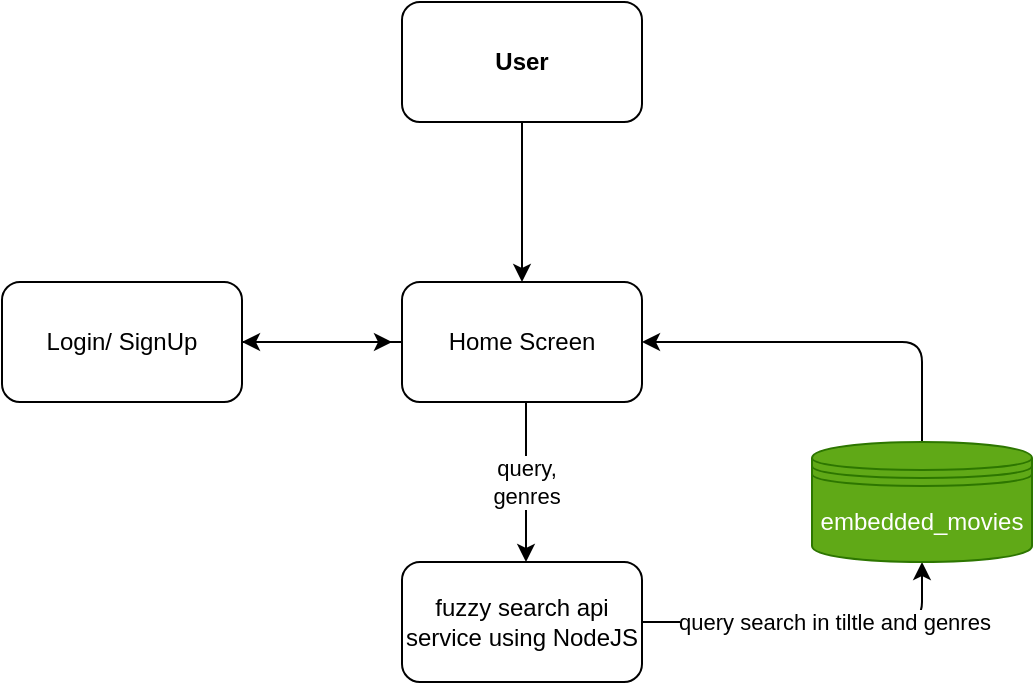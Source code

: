 <mxfile>
    <diagram id="a4jxM6A7qDoVoPyZPUmX" name="Page-1">
        <mxGraphModel dx="1124" dy="719" grid="1" gridSize="10" guides="1" tooltips="1" connect="1" arrows="1" fold="1" page="1" pageScale="1" pageWidth="850" pageHeight="1100" math="0" shadow="0">
            <root>
                <mxCell id="0"/>
                <mxCell id="1" parent="0"/>
                <mxCell id="2" value="" style="edgeStyle=none;html=1;" edge="1" parent="1" source="3" target="6">
                    <mxGeometry relative="1" as="geometry"/>
                </mxCell>
                <mxCell id="3" value="&lt;b&gt;User&lt;/b&gt;" style="rounded=1;whiteSpace=wrap;html=1;" vertex="1" parent="1">
                    <mxGeometry x="365" y="80" width="120" height="60" as="geometry"/>
                </mxCell>
                <mxCell id="4" value="" style="edgeStyle=none;html=1;" edge="1" parent="1" source="6" target="8">
                    <mxGeometry relative="1" as="geometry"/>
                </mxCell>
                <mxCell id="5" value="query,&lt;br&gt;genres" style="edgeStyle=none;html=1;" edge="1" parent="1">
                    <mxGeometry relative="1" as="geometry">
                        <mxPoint x="427" y="280" as="sourcePoint"/>
                        <mxPoint x="427" y="360.0" as="targetPoint"/>
                        <Array as="points">
                            <mxPoint x="427" y="320"/>
                        </Array>
                    </mxGeometry>
                </mxCell>
                <mxCell id="6" value="Home Screen" style="whiteSpace=wrap;html=1;rounded=1;" vertex="1" parent="1">
                    <mxGeometry x="365" y="220" width="120" height="60" as="geometry"/>
                </mxCell>
                <mxCell id="7" style="edgeStyle=none;html=1;" edge="1" parent="1" source="8">
                    <mxGeometry relative="1" as="geometry">
                        <mxPoint x="360" y="250" as="targetPoint"/>
                    </mxGeometry>
                </mxCell>
                <mxCell id="8" value="Login/ SignUp" style="whiteSpace=wrap;html=1;rounded=1;" vertex="1" parent="1">
                    <mxGeometry x="165" y="220" width="120" height="60" as="geometry"/>
                </mxCell>
                <mxCell id="9" style="edgeStyle=none;html=1;exitX=1;exitY=0.5;exitDx=0;exitDy=0;entryX=0.5;entryY=1;entryDx=0;entryDy=0;" edge="1" parent="1" source="11" target="13">
                    <mxGeometry relative="1" as="geometry">
                        <Array as="points">
                            <mxPoint x="625" y="390"/>
                        </Array>
                    </mxGeometry>
                </mxCell>
                <mxCell id="10" value="query search in tiltle and genres" style="edgeLabel;html=1;align=center;verticalAlign=middle;resizable=0;points=[];" vertex="1" connectable="0" parent="9">
                    <mxGeometry x="-0.042" y="3" relative="1" as="geometry">
                        <mxPoint x="14" y="3" as="offset"/>
                    </mxGeometry>
                </mxCell>
                <mxCell id="11" value="fuzzy search api&lt;br&gt;service using NodeJS" style="whiteSpace=wrap;html=1;rounded=1;" vertex="1" parent="1">
                    <mxGeometry x="365" y="360" width="120" height="60" as="geometry"/>
                </mxCell>
                <mxCell id="12" style="edgeStyle=none;html=1;entryX=1;entryY=0.5;entryDx=0;entryDy=0;" edge="1" parent="1" source="13" target="6">
                    <mxGeometry relative="1" as="geometry">
                        <Array as="points">
                            <mxPoint x="625" y="250"/>
                        </Array>
                    </mxGeometry>
                </mxCell>
                <mxCell id="13" value="embedded_movies&lt;br&gt;" style="shape=datastore;whiteSpace=wrap;html=1;fillColor=#60a917;fontColor=#ffffff;strokeColor=#2D7600;" vertex="1" parent="1">
                    <mxGeometry x="570" y="300" width="110" height="60" as="geometry"/>
                </mxCell>
            </root>
        </mxGraphModel>
    </diagram>
</mxfile>